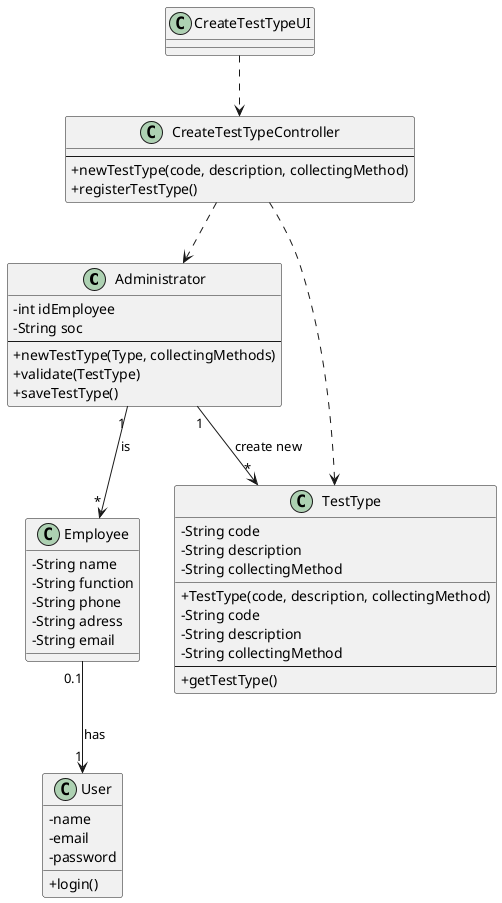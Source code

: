 @startuml
skinparam classAttributeIconSize 0

class Administrator
{
  -int idEmployee
  -String soc
  --
  +newTestType(Type, collectingMethods)
  +validate(TestType)
  +saveTestType()
}

class TestType
{
  -String code
  -String description
  -String collectingMethod
  __
  +TestType(code, description, collectingMethod)
}

class User {
  -name
  -email
  -password
  +login()
}
class Employee{
  -String name
  -String function
  -String phone
  -String adress
  -String email
}

class TestType {
  -String code
  -String description
  -String collectingMethod
  --
  +getTestType()
}

class CreateTestTypeUI {
}

class CreateTestTypeController {
  --
  +newTestType(code, description, collectingMethod)
  +registerTestType()
}


CreateTestTypeUI ..> CreateTestTypeController
CreateTestTypeController ..> Administrator
Administrator "1" --> "*" TestType : create new
CreateTestTypeController ..> TestType
Administrator "1" --> "*" Employee : is
Employee "0.1" --> "1" User : has


@enduml